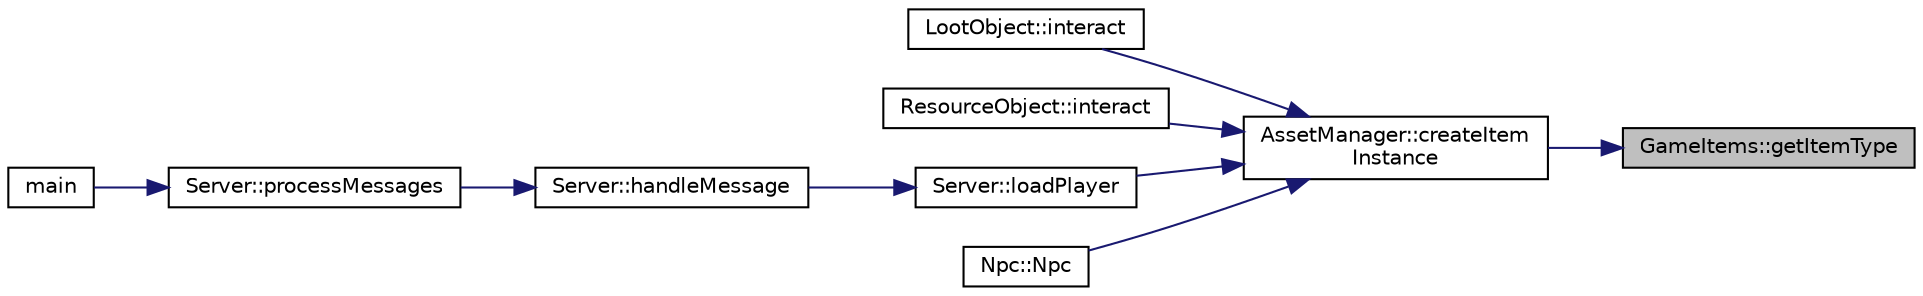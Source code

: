 digraph "GameItems::getItemType"
{
 // LATEX_PDF_SIZE
  edge [fontname="Helvetica",fontsize="10",labelfontname="Helvetica",labelfontsize="10"];
  node [fontname="Helvetica",fontsize="10",shape=record];
  rankdir="RL";
  Node1 [label="GameItems::getItemType",height=0.2,width=0.4,color="black", fillcolor="grey75", style="filled", fontcolor="black",tooltip=" "];
  Node1 -> Node2 [dir="back",color="midnightblue",fontsize="10",style="solid",fontname="Helvetica"];
  Node2 [label="AssetManager::createItem\lInstance",height=0.2,width=0.4,color="black", fillcolor="white", style="filled",URL="$classAssetManager.html#a7112131ee4657d508b2029eebb3975f6",tooltip="Creates an instance of an item."];
  Node2 -> Node3 [dir="back",color="midnightblue",fontsize="10",style="solid",fontname="Helvetica"];
  Node3 [label="LootObject::interact",height=0.2,width=0.4,color="black", fillcolor="white", style="filled",URL="$classLootObject.html#a4ef8634a19756ec50a158923bab05fc7",tooltip="Interact with the object."];
  Node2 -> Node4 [dir="back",color="midnightblue",fontsize="10",style="solid",fontname="Helvetica"];
  Node4 [label="ResourceObject::interact",height=0.2,width=0.4,color="black", fillcolor="white", style="filled",URL="$classResourceObject.html#aaee08d1b37836242c2ede45abbf7df71",tooltip="Interact with the object."];
  Node2 -> Node5 [dir="back",color="midnightblue",fontsize="10",style="solid",fontname="Helvetica"];
  Node5 [label="Server::loadPlayer",height=0.2,width=0.4,color="black", fillcolor="white", style="filled",URL="$classServer.html#ae66426d3906c2a9e5b217c65c4ce5db3",tooltip="Loads a player's data from the database and adds the player to the game."];
  Node5 -> Node6 [dir="back",color="midnightblue",fontsize="10",style="solid",fontname="Helvetica"];
  Node6 [label="Server::handleMessage",height=0.2,width=0.4,color="black", fillcolor="white", style="filled",URL="$classServer.html#a18a8fea9b1688c806fa5be9b4d5ac413",tooltip="Function to parse and act upon messages received from clients."];
  Node6 -> Node7 [dir="back",color="midnightblue",fontsize="10",style="solid",fontname="Helvetica"];
  Node7 [label="Server::processMessages",height=0.2,width=0.4,color="black", fillcolor="white", style="filled",URL="$classServer.html#aee6c47f62d04cd4dcf435ccedfd05e2c",tooltip="Server's main loop for processing messages."];
  Node7 -> Node8 [dir="back",color="midnightblue",fontsize="10",style="solid",fontname="Helvetica"];
  Node8 [label="main",height=0.2,width=0.4,color="black", fillcolor="white", style="filled",URL="$server_2src_2Main_8cpp.html#ae66f6b31b5ad750f1fe042a706a4e3d4",tooltip=" "];
  Node2 -> Node9 [dir="back",color="midnightblue",fontsize="10",style="solid",fontname="Helvetica"];
  Node9 [label="Npc::Npc",height=0.2,width=0.4,color="black", fillcolor="white", style="filled",URL="$classNpc.html#acc6bbca4c1aac12599be12ffe7289ee4",tooltip=" "];
}
